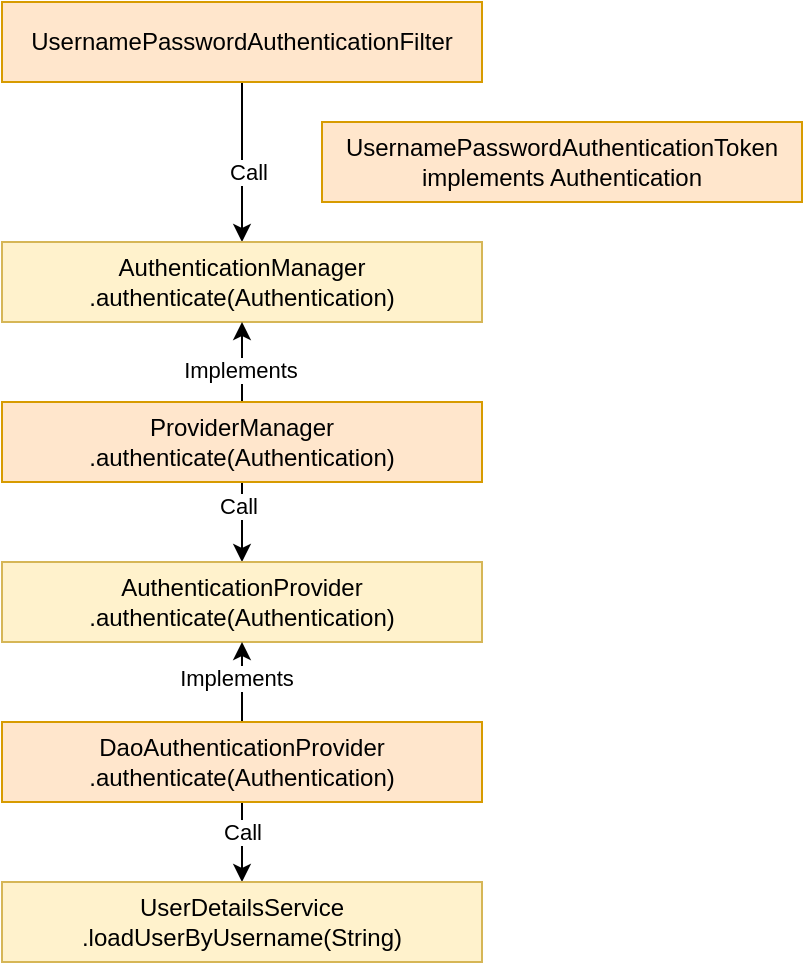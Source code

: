 <mxfile version="26.0.11">
  <diagram name="1 oldal" id="3Ee59PA6HE_EACheqODG">
    <mxGraphModel dx="1562" dy="893" grid="1" gridSize="10" guides="1" tooltips="1" connect="1" arrows="1" fold="1" page="1" pageScale="1" pageWidth="827" pageHeight="1169" math="0" shadow="0">
      <root>
        <mxCell id="0" />
        <mxCell id="1" parent="0" />
        <mxCell id="0zTp6kpJhSG1kdRF51kU-8" style="edgeStyle=orthogonalEdgeStyle;rounded=0;orthogonalLoop=1;jettySize=auto;html=1;exitX=0.5;exitY=1;exitDx=0;exitDy=0;entryX=0.5;entryY=0;entryDx=0;entryDy=0;" edge="1" parent="1" source="0zTp6kpJhSG1kdRF51kU-1" target="0zTp6kpJhSG1kdRF51kU-2">
          <mxGeometry relative="1" as="geometry" />
        </mxCell>
        <mxCell id="0zTp6kpJhSG1kdRF51kU-9" value="Call" style="edgeLabel;html=1;align=center;verticalAlign=middle;resizable=0;points=[];" vertex="1" connectable="0" parent="0zTp6kpJhSG1kdRF51kU-8">
          <mxGeometry x="0.125" y="3" relative="1" as="geometry">
            <mxPoint as="offset" />
          </mxGeometry>
        </mxCell>
        <mxCell id="0zTp6kpJhSG1kdRF51kU-1" value="UsernamePasswordAuthenticationFilter" style="rounded=0;whiteSpace=wrap;html=1;fillColor=#ffe6cc;strokeColor=#d79b00;" vertex="1" parent="1">
          <mxGeometry x="120" y="80" width="240" height="40" as="geometry" />
        </mxCell>
        <mxCell id="0zTp6kpJhSG1kdRF51kU-2" value="AuthenticationManager&lt;div&gt;.authenticate(Authentication)&lt;/div&gt;" style="rounded=0;whiteSpace=wrap;html=1;fillColor=#fff2cc;strokeColor=#d6b656;" vertex="1" parent="1">
          <mxGeometry x="120" y="200" width="240" height="40" as="geometry" />
        </mxCell>
        <mxCell id="0zTp6kpJhSG1kdRF51kU-3" value="UsernamePasswordAuthenticationToken&lt;div&gt;implements Authentication&lt;/div&gt;" style="rounded=0;whiteSpace=wrap;html=1;fillColor=#ffe6cc;strokeColor=#d79b00;" vertex="1" parent="1">
          <mxGeometry x="280" y="140" width="240" height="40" as="geometry" />
        </mxCell>
        <mxCell id="0zTp6kpJhSG1kdRF51kU-11" style="edgeStyle=orthogonalEdgeStyle;rounded=0;orthogonalLoop=1;jettySize=auto;html=1;exitX=0.5;exitY=0;exitDx=0;exitDy=0;entryX=0.5;entryY=1;entryDx=0;entryDy=0;" edge="1" parent="1" source="0zTp6kpJhSG1kdRF51kU-4" target="0zTp6kpJhSG1kdRF51kU-2">
          <mxGeometry relative="1" as="geometry" />
        </mxCell>
        <mxCell id="0zTp6kpJhSG1kdRF51kU-12" value="Implements" style="edgeLabel;html=1;align=center;verticalAlign=middle;resizable=0;points=[];" vertex="1" connectable="0" parent="0zTp6kpJhSG1kdRF51kU-11">
          <mxGeometry x="-0.2" y="1" relative="1" as="geometry">
            <mxPoint as="offset" />
          </mxGeometry>
        </mxCell>
        <mxCell id="0zTp6kpJhSG1kdRF51kU-13" style="edgeStyle=orthogonalEdgeStyle;rounded=0;orthogonalLoop=1;jettySize=auto;html=1;exitX=0.5;exitY=1;exitDx=0;exitDy=0;" edge="1" parent="1" source="0zTp6kpJhSG1kdRF51kU-4" target="0zTp6kpJhSG1kdRF51kU-5">
          <mxGeometry relative="1" as="geometry" />
        </mxCell>
        <mxCell id="0zTp6kpJhSG1kdRF51kU-14" value="Call" style="edgeLabel;html=1;align=center;verticalAlign=middle;resizable=0;points=[];" vertex="1" connectable="0" parent="0zTp6kpJhSG1kdRF51kU-13">
          <mxGeometry x="-0.4" y="-2" relative="1" as="geometry">
            <mxPoint as="offset" />
          </mxGeometry>
        </mxCell>
        <mxCell id="0zTp6kpJhSG1kdRF51kU-4" value="ProviderManager&lt;div&gt;.authenticate(Authentication)&lt;/div&gt;" style="rounded=0;whiteSpace=wrap;html=1;fillColor=#ffe6cc;strokeColor=#d79b00;" vertex="1" parent="1">
          <mxGeometry x="120" y="280" width="240" height="40" as="geometry" />
        </mxCell>
        <mxCell id="0zTp6kpJhSG1kdRF51kU-5" value="AuthenticationProvider&lt;div&gt;.authenticate(Authentication)&lt;/div&gt;" style="rounded=0;whiteSpace=wrap;html=1;fillColor=#fff2cc;strokeColor=#d6b656;" vertex="1" parent="1">
          <mxGeometry x="120" y="360" width="240" height="40" as="geometry" />
        </mxCell>
        <mxCell id="0zTp6kpJhSG1kdRF51kU-15" style="edgeStyle=orthogonalEdgeStyle;rounded=0;orthogonalLoop=1;jettySize=auto;html=1;exitX=0.5;exitY=0;exitDx=0;exitDy=0;entryX=0.5;entryY=1;entryDx=0;entryDy=0;" edge="1" parent="1" source="0zTp6kpJhSG1kdRF51kU-6" target="0zTp6kpJhSG1kdRF51kU-5">
          <mxGeometry relative="1" as="geometry" />
        </mxCell>
        <mxCell id="0zTp6kpJhSG1kdRF51kU-16" value="Implements" style="edgeLabel;html=1;align=center;verticalAlign=middle;resizable=0;points=[];" vertex="1" connectable="0" parent="0zTp6kpJhSG1kdRF51kU-15">
          <mxGeometry x="0.1" y="3" relative="1" as="geometry">
            <mxPoint as="offset" />
          </mxGeometry>
        </mxCell>
        <mxCell id="0zTp6kpJhSG1kdRF51kU-18" style="edgeStyle=orthogonalEdgeStyle;rounded=0;orthogonalLoop=1;jettySize=auto;html=1;exitX=0.5;exitY=1;exitDx=0;exitDy=0;" edge="1" parent="1" source="0zTp6kpJhSG1kdRF51kU-6" target="0zTp6kpJhSG1kdRF51kU-7">
          <mxGeometry relative="1" as="geometry" />
        </mxCell>
        <mxCell id="0zTp6kpJhSG1kdRF51kU-19" value="Call" style="edgeLabel;html=1;align=center;verticalAlign=middle;resizable=0;points=[];" vertex="1" connectable="0" parent="0zTp6kpJhSG1kdRF51kU-18">
          <mxGeometry x="-0.25" relative="1" as="geometry">
            <mxPoint as="offset" />
          </mxGeometry>
        </mxCell>
        <mxCell id="0zTp6kpJhSG1kdRF51kU-6" value="DaoAuthenticationProvider&lt;div&gt;.authenticate(Authentication)&lt;/div&gt;" style="rounded=0;whiteSpace=wrap;html=1;fillColor=#ffe6cc;strokeColor=#d79b00;" vertex="1" parent="1">
          <mxGeometry x="120" y="440" width="240" height="40" as="geometry" />
        </mxCell>
        <mxCell id="0zTp6kpJhSG1kdRF51kU-7" value="UserDetailsService&lt;div&gt;.loadUserByUsername(String)&lt;/div&gt;" style="rounded=0;whiteSpace=wrap;html=1;fillColor=#fff2cc;strokeColor=#d6b656;" vertex="1" parent="1">
          <mxGeometry x="120" y="520" width="240" height="40" as="geometry" />
        </mxCell>
      </root>
    </mxGraphModel>
  </diagram>
</mxfile>
